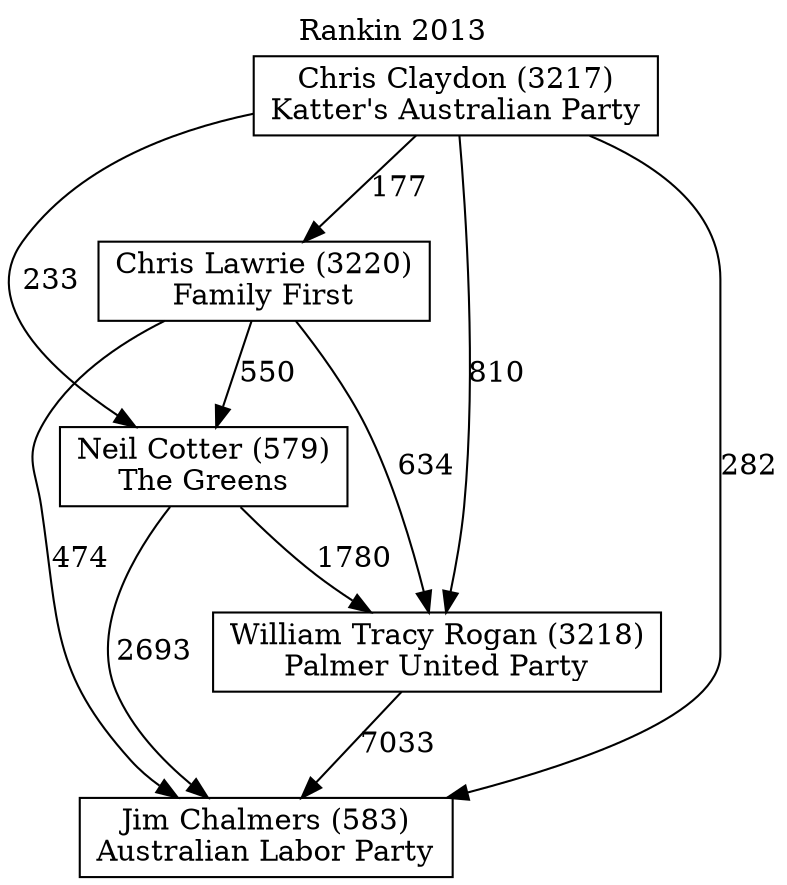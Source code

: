 // House preference flow
digraph "Jim Chalmers (583)_Rankin_2013" {
	graph [label="Rankin 2013" labelloc=t mclimit=10]
	node [shape=box]
	"Jim Chalmers (583)" [label="Jim Chalmers (583)
Australian Labor Party"]
	"William Tracy Rogan (3218)" [label="William Tracy Rogan (3218)
Palmer United Party"]
	"Neil Cotter (579)" [label="Neil Cotter (579)
The Greens"]
	"Chris Lawrie (3220)" [label="Chris Lawrie (3220)
Family First"]
	"Chris Claydon (3217)" [label="Chris Claydon (3217)
Katter's Australian Party"]
	"William Tracy Rogan (3218)" -> "Jim Chalmers (583)" [label=7033]
	"Neil Cotter (579)" -> "William Tracy Rogan (3218)" [label=1780]
	"Chris Lawrie (3220)" -> "Neil Cotter (579)" [label=550]
	"Chris Claydon (3217)" -> "Chris Lawrie (3220)" [label=177]
	"Neil Cotter (579)" -> "Jim Chalmers (583)" [label=2693]
	"Chris Lawrie (3220)" -> "Jim Chalmers (583)" [label=474]
	"Chris Claydon (3217)" -> "Jim Chalmers (583)" [label=282]
	"Chris Claydon (3217)" -> "Neil Cotter (579)" [label=233]
	"Chris Lawrie (3220)" -> "William Tracy Rogan (3218)" [label=634]
	"Chris Claydon (3217)" -> "William Tracy Rogan (3218)" [label=810]
}
